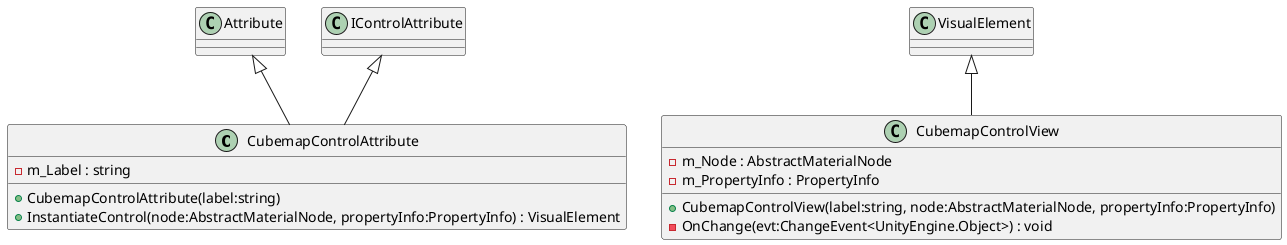 @startuml
class CubemapControlAttribute {
    - m_Label : string
    + CubemapControlAttribute(label:string)
    + InstantiateControl(node:AbstractMaterialNode, propertyInfo:PropertyInfo) : VisualElement
}
class CubemapControlView {
    - m_Node : AbstractMaterialNode
    - m_PropertyInfo : PropertyInfo
    + CubemapControlView(label:string, node:AbstractMaterialNode, propertyInfo:PropertyInfo)
    - OnChange(evt:ChangeEvent<UnityEngine.Object>) : void
}
Attribute <|-- CubemapControlAttribute
IControlAttribute <|-- CubemapControlAttribute
VisualElement <|-- CubemapControlView
@enduml
